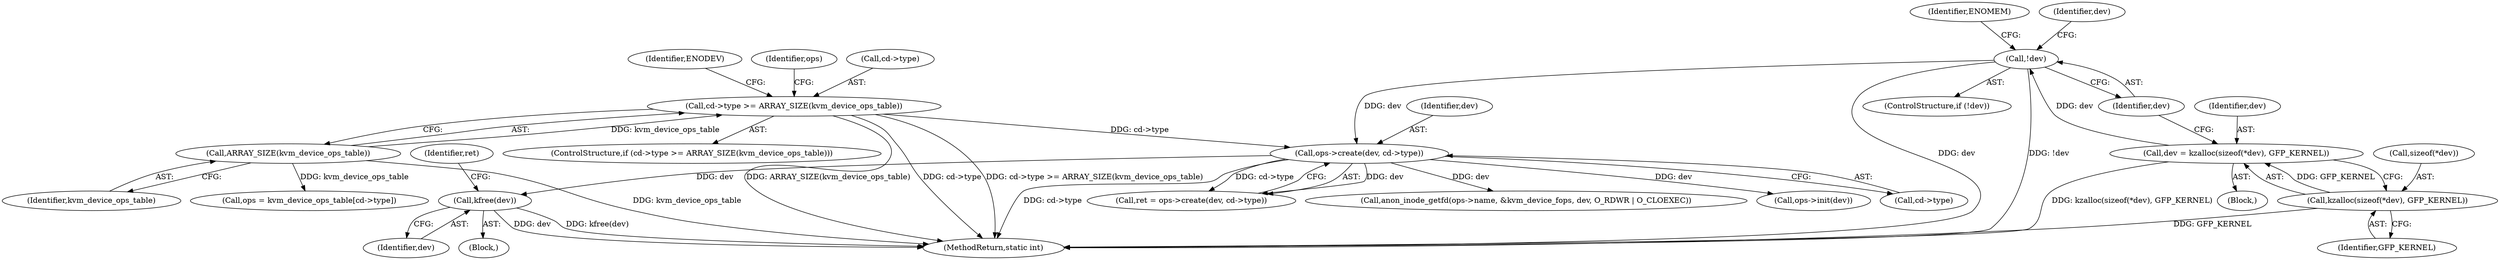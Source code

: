 digraph "0_linux_a0f1d21c1ccb1da66629627a74059dd7f5ac9c61@pointer" {
"1000191" [label="(Call,kfree(dev))"];
"1000176" [label="(Call,ops->create(dev, cd->type))"];
"1000154" [label="(Call,!dev)"];
"1000146" [label="(Call,dev = kzalloc(sizeof(*dev), GFP_KERNEL))"];
"1000148" [label="(Call,kzalloc(sizeof(*dev), GFP_KERNEL))"];
"1000119" [label="(Call,cd->type >= ARRAY_SIZE(kvm_device_ops_table))"];
"1000123" [label="(Call,ARRAY_SIZE(kvm_device_ops_table))"];
"1000217" [label="(Call,anon_inode_getfd(ops->name, &kvm_device_fops, dev, O_RDWR | O_CLOEXEC))"];
"1000118" [label="(ControlStructure,if (cd->type >= ARRAY_SIZE(kvm_device_ops_table)))"];
"1000213" [label="(Call,ops->init(dev))"];
"1000149" [label="(Call,sizeof(*dev))"];
"1000129" [label="(Identifier,ops)"];
"1000158" [label="(Identifier,ENOMEM)"];
"1000119" [label="(Call,cd->type >= ARRAY_SIZE(kvm_device_ops_table))"];
"1000161" [label="(Identifier,dev)"];
"1000120" [label="(Call,cd->type)"];
"1000103" [label="(Block,)"];
"1000155" [label="(Identifier,dev)"];
"1000260" [label="(MethodReturn,static int)"];
"1000147" [label="(Identifier,dev)"];
"1000185" [label="(Block,)"];
"1000176" [label="(Call,ops->create(dev, cd->type))"];
"1000174" [label="(Call,ret = ops->create(dev, cd->type))"];
"1000123" [label="(Call,ARRAY_SIZE(kvm_device_ops_table))"];
"1000124" [label="(Identifier,kvm_device_ops_table)"];
"1000128" [label="(Call,ops = kvm_device_ops_table[cd->type])"];
"1000191" [label="(Call,kfree(dev))"];
"1000192" [label="(Identifier,dev)"];
"1000178" [label="(Call,cd->type)"];
"1000177" [label="(Identifier,dev)"];
"1000152" [label="(Identifier,GFP_KERNEL)"];
"1000127" [label="(Identifier,ENODEV)"];
"1000154" [label="(Call,!dev)"];
"1000146" [label="(Call,dev = kzalloc(sizeof(*dev), GFP_KERNEL))"];
"1000148" [label="(Call,kzalloc(sizeof(*dev), GFP_KERNEL))"];
"1000153" [label="(ControlStructure,if (!dev))"];
"1000194" [label="(Identifier,ret)"];
"1000191" -> "1000185"  [label="AST: "];
"1000191" -> "1000192"  [label="CFG: "];
"1000192" -> "1000191"  [label="AST: "];
"1000194" -> "1000191"  [label="CFG: "];
"1000191" -> "1000260"  [label="DDG: kfree(dev)"];
"1000191" -> "1000260"  [label="DDG: dev"];
"1000176" -> "1000191"  [label="DDG: dev"];
"1000176" -> "1000174"  [label="AST: "];
"1000176" -> "1000178"  [label="CFG: "];
"1000177" -> "1000176"  [label="AST: "];
"1000178" -> "1000176"  [label="AST: "];
"1000174" -> "1000176"  [label="CFG: "];
"1000176" -> "1000260"  [label="DDG: cd->type"];
"1000176" -> "1000174"  [label="DDG: dev"];
"1000176" -> "1000174"  [label="DDG: cd->type"];
"1000154" -> "1000176"  [label="DDG: dev"];
"1000119" -> "1000176"  [label="DDG: cd->type"];
"1000176" -> "1000213"  [label="DDG: dev"];
"1000176" -> "1000217"  [label="DDG: dev"];
"1000154" -> "1000153"  [label="AST: "];
"1000154" -> "1000155"  [label="CFG: "];
"1000155" -> "1000154"  [label="AST: "];
"1000158" -> "1000154"  [label="CFG: "];
"1000161" -> "1000154"  [label="CFG: "];
"1000154" -> "1000260"  [label="DDG: !dev"];
"1000154" -> "1000260"  [label="DDG: dev"];
"1000146" -> "1000154"  [label="DDG: dev"];
"1000146" -> "1000103"  [label="AST: "];
"1000146" -> "1000148"  [label="CFG: "];
"1000147" -> "1000146"  [label="AST: "];
"1000148" -> "1000146"  [label="AST: "];
"1000155" -> "1000146"  [label="CFG: "];
"1000146" -> "1000260"  [label="DDG: kzalloc(sizeof(*dev), GFP_KERNEL)"];
"1000148" -> "1000146"  [label="DDG: GFP_KERNEL"];
"1000148" -> "1000152"  [label="CFG: "];
"1000149" -> "1000148"  [label="AST: "];
"1000152" -> "1000148"  [label="AST: "];
"1000148" -> "1000260"  [label="DDG: GFP_KERNEL"];
"1000119" -> "1000118"  [label="AST: "];
"1000119" -> "1000123"  [label="CFG: "];
"1000120" -> "1000119"  [label="AST: "];
"1000123" -> "1000119"  [label="AST: "];
"1000127" -> "1000119"  [label="CFG: "];
"1000129" -> "1000119"  [label="CFG: "];
"1000119" -> "1000260"  [label="DDG: ARRAY_SIZE(kvm_device_ops_table)"];
"1000119" -> "1000260"  [label="DDG: cd->type"];
"1000119" -> "1000260"  [label="DDG: cd->type >= ARRAY_SIZE(kvm_device_ops_table)"];
"1000123" -> "1000119"  [label="DDG: kvm_device_ops_table"];
"1000123" -> "1000124"  [label="CFG: "];
"1000124" -> "1000123"  [label="AST: "];
"1000123" -> "1000260"  [label="DDG: kvm_device_ops_table"];
"1000123" -> "1000128"  [label="DDG: kvm_device_ops_table"];
}
